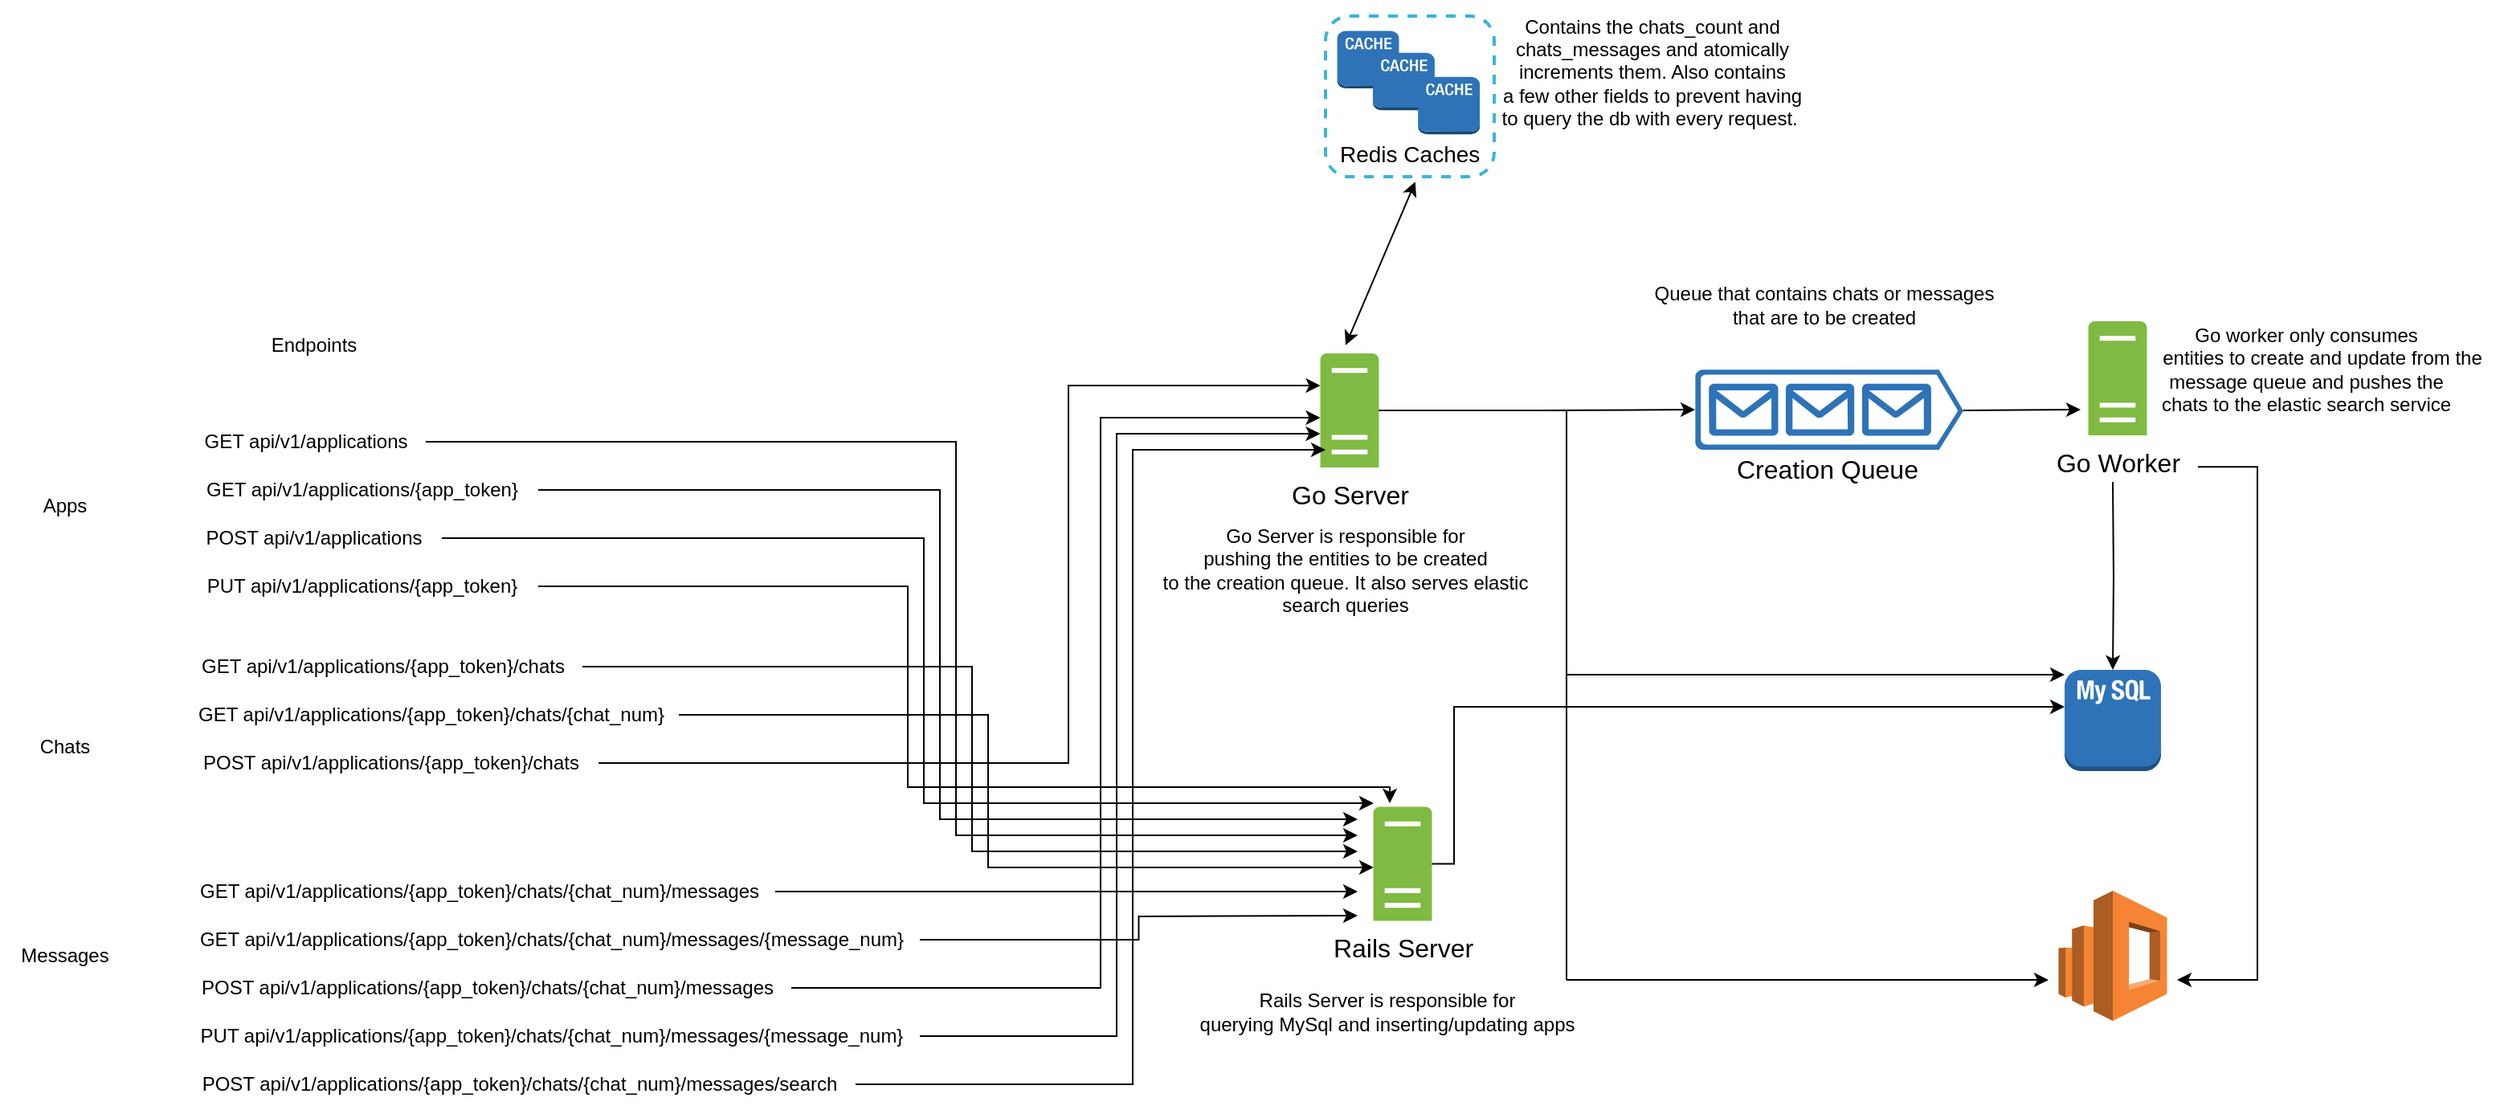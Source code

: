 <mxfile version="20.4.0" type="device"><diagram id="x_p-Z5DY2Z2nUm060mlr" name="Page-1"><mxGraphModel dx="1752" dy="1954" grid="1" gridSize="10" guides="1" tooltips="1" connect="1" arrows="1" fold="1" page="1" pageScale="1" pageWidth="850" pageHeight="1100" math="0" shadow="0"><root><mxCell id="0"/><mxCell id="1" parent="0"/><mxCell id="xr6bhBgI--NcrPvy5kKK-59" value="Endpoints" style="text;html=1;align=center;verticalAlign=middle;resizable=0;points=[];autosize=1;strokeColor=none;fillColor=none;" vertex="1" parent="1"><mxGeometry x="100" y="150" width="80" height="30" as="geometry"/></mxCell><mxCell id="xr6bhBgI--NcrPvy5kKK-60" style="edgeStyle=orthogonalEdgeStyle;rounded=0;orthogonalLoop=1;jettySize=auto;html=1;" edge="1" parent="1" source="xr6bhBgI--NcrPvy5kKK-61"><mxGeometry relative="1" as="geometry"><mxPoint x="800" y="450" as="targetPoint"/><Array as="points"><mxPoint x="520" y="285"/></Array></mxGeometry></mxCell><mxCell id="xr6bhBgI--NcrPvy5kKK-61" value="POST api/v1/applications" style="text;html=1;align=center;verticalAlign=middle;resizable=0;points=[];autosize=1;strokeColor=none;fillColor=none;" vertex="1" parent="1"><mxGeometry x="60" y="270" width="160" height="30" as="geometry"/></mxCell><mxCell id="xr6bhBgI--NcrPvy5kKK-62" style="edgeStyle=orthogonalEdgeStyle;rounded=0;orthogonalLoop=1;jettySize=auto;html=1;" edge="1" parent="1" source="xr6bhBgI--NcrPvy5kKK-63"><mxGeometry relative="1" as="geometry"><mxPoint x="790" y="470" as="targetPoint"/><Array as="points"><mxPoint x="540" y="225"/><mxPoint x="540" y="470"/><mxPoint x="790" y="470"/></Array></mxGeometry></mxCell><mxCell id="xr6bhBgI--NcrPvy5kKK-63" value="GET api/v1/applications" style="text;html=1;align=center;verticalAlign=middle;resizable=0;points=[];autosize=1;strokeColor=none;fillColor=none;" vertex="1" parent="1"><mxGeometry x="60" y="210" width="150" height="30" as="geometry"/></mxCell><mxCell id="xr6bhBgI--NcrPvy5kKK-64" style="edgeStyle=orthogonalEdgeStyle;rounded=0;orthogonalLoop=1;jettySize=auto;html=1;" edge="1" parent="1" source="xr6bhBgI--NcrPvy5kKK-65"><mxGeometry relative="1" as="geometry"><mxPoint x="790" y="460" as="targetPoint"/><Array as="points"><mxPoint x="530" y="255"/><mxPoint x="530" y="460"/><mxPoint x="790" y="460"/></Array></mxGeometry></mxCell><mxCell id="xr6bhBgI--NcrPvy5kKK-65" value="GET api/v1/applications/{app_token}" style="text;html=1;align=center;verticalAlign=middle;resizable=0;points=[];autosize=1;strokeColor=none;fillColor=none;" vertex="1" parent="1"><mxGeometry x="60" y="240" width="220" height="30" as="geometry"/></mxCell><mxCell id="xr6bhBgI--NcrPvy5kKK-66" style="edgeStyle=orthogonalEdgeStyle;rounded=0;orthogonalLoop=1;jettySize=auto;html=1;" edge="1" parent="1" source="xr6bhBgI--NcrPvy5kKK-67" target="xr6bhBgI--NcrPvy5kKK-89"><mxGeometry relative="1" as="geometry"><mxPoint x="590" y="200" as="targetPoint"/><Array as="points"><mxPoint x="610" y="425"/><mxPoint x="610" y="190"/></Array></mxGeometry></mxCell><mxCell id="xr6bhBgI--NcrPvy5kKK-67" value="POST api/v1/applications/{app_token}/chats" style="text;html=1;align=center;verticalAlign=middle;resizable=0;points=[];autosize=1;strokeColor=none;fillColor=none;" vertex="1" parent="1"><mxGeometry x="57.5" y="410" width="260" height="30" as="geometry"/></mxCell><mxCell id="xr6bhBgI--NcrPvy5kKK-70" style="edgeStyle=orthogonalEdgeStyle;rounded=0;orthogonalLoop=1;jettySize=auto;html=1;" edge="1" parent="1" source="xr6bhBgI--NcrPvy5kKK-71"><mxGeometry relative="1" as="geometry"><mxPoint x="790" y="480" as="targetPoint"/><Array as="points"><mxPoint x="550" y="365"/><mxPoint x="550" y="480"/><mxPoint x="790" y="480"/></Array></mxGeometry></mxCell><mxCell id="xr6bhBgI--NcrPvy5kKK-71" value="GET api/v1/applications/{app_token}/chats" style="text;html=1;align=center;verticalAlign=middle;resizable=0;points=[];autosize=1;strokeColor=none;fillColor=none;" vertex="1" parent="1"><mxGeometry x="57.5" y="350" width="250" height="30" as="geometry"/></mxCell><mxCell id="xr6bhBgI--NcrPvy5kKK-72" style="edgeStyle=orthogonalEdgeStyle;rounded=0;orthogonalLoop=1;jettySize=auto;html=1;entryX=0.006;entryY=0.532;entryDx=0;entryDy=0;entryPerimeter=0;" edge="1" parent="1" source="xr6bhBgI--NcrPvy5kKK-73" target="xr6bhBgI--NcrPvy5kKK-86"><mxGeometry relative="1" as="geometry"><mxPoint x="800" y="510" as="targetPoint"/><Array as="points"><mxPoint x="560" y="395"/><mxPoint x="560" y="490"/></Array></mxGeometry></mxCell><mxCell id="xr6bhBgI--NcrPvy5kKK-73" value="GET api/v1/applications/{app_token}/chats/{chat_num}" style="text;html=1;align=center;verticalAlign=middle;resizable=0;points=[];autosize=1;strokeColor=none;fillColor=none;" vertex="1" parent="1"><mxGeometry x="57.5" y="380" width="310" height="30" as="geometry"/></mxCell><mxCell id="xr6bhBgI--NcrPvy5kKK-74" style="edgeStyle=orthogonalEdgeStyle;rounded=0;orthogonalLoop=1;jettySize=auto;html=1;" edge="1" parent="1" source="xr6bhBgI--NcrPvy5kKK-75" target="xr6bhBgI--NcrPvy5kKK-89"><mxGeometry relative="1" as="geometry"><mxPoint x="610" y="220" as="targetPoint"/><Array as="points"><mxPoint x="630" y="565"/><mxPoint x="630" y="210"/></Array></mxGeometry></mxCell><mxCell id="xr6bhBgI--NcrPvy5kKK-75" value="POST api/v1/applications/{app_token}/chats/{chat_num}/messages" style="text;html=1;align=center;verticalAlign=middle;resizable=0;points=[];autosize=1;strokeColor=none;fillColor=none;" vertex="1" parent="1"><mxGeometry x="57.5" y="550" width="380" height="30" as="geometry"/></mxCell><mxCell id="xr6bhBgI--NcrPvy5kKK-76" style="edgeStyle=orthogonalEdgeStyle;rounded=0;orthogonalLoop=1;jettySize=auto;html=1;" edge="1" parent="1" source="xr6bhBgI--NcrPvy5kKK-77" target="xr6bhBgI--NcrPvy5kKK-89"><mxGeometry relative="1" as="geometry"><mxPoint x="760" y="220" as="targetPoint"/><Array as="points"><mxPoint x="640" y="595"/><mxPoint x="640" y="220"/></Array></mxGeometry></mxCell><mxCell id="xr6bhBgI--NcrPvy5kKK-77" value="PUT api/v1/applications/{app_token}/chats/{chat_num}/messages/{message_num}" style="text;html=1;align=center;verticalAlign=middle;resizable=0;points=[];autosize=1;strokeColor=none;fillColor=none;" vertex="1" parent="1"><mxGeometry x="57.5" y="580" width="460" height="30" as="geometry"/></mxCell><mxCell id="xr6bhBgI--NcrPvy5kKK-78" style="edgeStyle=orthogonalEdgeStyle;rounded=0;orthogonalLoop=1;jettySize=auto;html=1;" edge="1" parent="1" source="xr6bhBgI--NcrPvy5kKK-79"><mxGeometry relative="1" as="geometry"><mxPoint x="790" y="505" as="targetPoint"/></mxGeometry></mxCell><mxCell id="xr6bhBgI--NcrPvy5kKK-79" value="GET api/v1/applications/{app_token}/chats/{chat_num}/messages" style="text;html=1;align=center;verticalAlign=middle;resizable=0;points=[];autosize=1;strokeColor=none;fillColor=none;" vertex="1" parent="1"><mxGeometry x="57.5" y="490" width="370" height="30" as="geometry"/></mxCell><mxCell id="xr6bhBgI--NcrPvy5kKK-80" style="edgeStyle=orthogonalEdgeStyle;rounded=0;orthogonalLoop=1;jettySize=auto;html=1;" edge="1" parent="1" source="xr6bhBgI--NcrPvy5kKK-81"><mxGeometry relative="1" as="geometry"><mxPoint x="790" y="520" as="targetPoint"/></mxGeometry></mxCell><mxCell id="xr6bhBgI--NcrPvy5kKK-81" value="GET api/v1/applications/{app_token}/chats/{chat_num}/messages/{message_num}" style="text;html=1;align=center;verticalAlign=middle;resizable=0;points=[];autosize=1;strokeColor=none;fillColor=none;" vertex="1" parent="1"><mxGeometry x="57.5" y="520" width="460" height="30" as="geometry"/></mxCell><mxCell id="xr6bhBgI--NcrPvy5kKK-82" value="Apps" style="text;html=1;align=center;verticalAlign=middle;resizable=0;points=[];autosize=1;strokeColor=none;fillColor=none;" vertex="1" parent="1"><mxGeometry x="-40" y="250" width="50" height="30" as="geometry"/></mxCell><mxCell id="xr6bhBgI--NcrPvy5kKK-83" value="Chats" style="text;html=1;align=center;verticalAlign=middle;resizable=0;points=[];autosize=1;strokeColor=none;fillColor=none;" vertex="1" parent="1"><mxGeometry x="-40" y="400" width="50" height="30" as="geometry"/></mxCell><mxCell id="xr6bhBgI--NcrPvy5kKK-84" value="Messages" style="text;html=1;align=center;verticalAlign=middle;resizable=0;points=[];autosize=1;strokeColor=none;fillColor=none;" vertex="1" parent="1"><mxGeometry x="-55" y="530" width="80" height="30" as="geometry"/></mxCell><mxCell id="xr6bhBgI--NcrPvy5kKK-85" value="" style="group" vertex="1" connectable="0" parent="1"><mxGeometry x="788" y="452.21" width="105" height="105.58" as="geometry"/></mxCell><mxCell id="xr6bhBgI--NcrPvy5kKK-86" value="" style="shadow=0;dashed=0;html=1;strokeColor=none;labelPosition=center;verticalLabelPosition=bottom;verticalAlign=top;shape=mxgraph.office.servers.server_generic;fillColor=#7FBA42;fontSize=14;fontColor=#000000;align=center;aspect=fixed;" vertex="1" parent="xr6bhBgI--NcrPvy5kKK-85"><mxGeometry x="11.77" width="36.451" height="70.983" as="geometry"/></mxCell><mxCell id="xr6bhBgI--NcrPvy5kKK-87" value="Rails Server" style="text;html=1;resizable=0;points=[];autosize=1;align=center;verticalAlign=top;spacingTop=-4;fontSize=16;" vertex="1" parent="xr6bhBgI--NcrPvy5kKK-85"><mxGeometry x="-25" y="75.58" width="110" height="30" as="geometry"/></mxCell><mxCell id="xr6bhBgI--NcrPvy5kKK-88" value="" style="group" vertex="1" connectable="0" parent="1"><mxGeometry x="755" y="170" width="105" height="105.58" as="geometry"/></mxCell><mxCell id="xr6bhBgI--NcrPvy5kKK-89" value="" style="shadow=0;dashed=0;html=1;strokeColor=none;labelPosition=center;verticalLabelPosition=bottom;verticalAlign=top;shape=mxgraph.office.servers.server_generic;fillColor=#7FBA42;fontSize=14;fontColor=#000000;align=center;aspect=fixed;" vertex="1" parent="xr6bhBgI--NcrPvy5kKK-88"><mxGeometry x="11.77" width="36.451" height="70.983" as="geometry"/></mxCell><mxCell id="xr6bhBgI--NcrPvy5kKK-90" value="Go Server" style="text;html=1;resizable=0;points=[];autosize=1;align=center;verticalAlign=top;spacingTop=-4;fontSize=16;" vertex="1" parent="xr6bhBgI--NcrPvy5kKK-88"><mxGeometry x="-20" y="75.58" width="100" height="30" as="geometry"/></mxCell><mxCell id="xr6bhBgI--NcrPvy5kKK-91" value="" style="group" vertex="1" connectable="0" parent="1"><mxGeometry x="770" y="-40" width="131.526" height="103.156" as="geometry"/></mxCell><mxCell id="xr6bhBgI--NcrPvy5kKK-92" value="" style="whiteSpace=wrap;html=1;rounded=1;strokeColor=#3AB4DA;fillColor=none;gradientColor=none;fontSize=15;align=center;strokeWidth=2;dashed=1;" vertex="1" parent="xr6bhBgI--NcrPvy5kKK-91"><mxGeometry width="105" height="100" as="geometry"/></mxCell><mxCell id="xr6bhBgI--NcrPvy5kKK-93" value="&lt;font style=&quot;font-size: 14px&quot;&gt;Redis Caches&lt;/font&gt;" style="text;html=1;resizable=0;points=[];autosize=1;align=left;verticalAlign=top;spacingTop=-4;fontSize=16;" vertex="1" parent="xr6bhBgI--NcrPvy5kKK-91"><mxGeometry x="7.286" y="73.156" width="110" height="30" as="geometry"/></mxCell><mxCell id="xr6bhBgI--NcrPvy5kKK-94" value="" style="shape=mxgraph.aws2.database.elasticcache_node;html=1;strokeColor=none;verticalLabelPosition=bottom;verticalAlign=top;shadow=0;dashed=0;rounded=1;fillColor=#7edcfc;gradientColor=none;fontSize=16;align=center;" vertex="1" parent="xr6bhBgI--NcrPvy5kKK-91"><mxGeometry x="7.285" y="9.286" width="38.451" height="35.714" as="geometry"/></mxCell><mxCell id="xr6bhBgI--NcrPvy5kKK-95" value="" style="shape=mxgraph.aws2.database.elasticcache_node;html=1;strokeColor=none;verticalLabelPosition=bottom;verticalAlign=top;shadow=0;dashed=0;rounded=1;fillColor=#7edcfc;gradientColor=none;fontSize=16;align=center;" vertex="1" parent="xr6bhBgI--NcrPvy5kKK-91"><mxGeometry x="29.468" y="22.922" width="38.451" height="35.714" as="geometry"/></mxCell><mxCell id="xr6bhBgI--NcrPvy5kKK-96" value="" style="shape=mxgraph.aws2.database.elasticcache_node;html=1;strokeColor=none;verticalLabelPosition=bottom;verticalAlign=top;shadow=0;dashed=0;rounded=1;fillColor=#7edcfc;gradientColor=none;fontSize=16;align=center;" vertex="1" parent="xr6bhBgI--NcrPvy5kKK-91"><mxGeometry x="57.567" y="37.857" width="38.451" height="35.714" as="geometry"/></mxCell><mxCell id="xr6bhBgI--NcrPvy5kKK-97" value="" style="endArrow=classic;startArrow=classic;html=1;rounded=0;exitX=0.433;exitY=-0.072;exitDx=0;exitDy=0;exitPerimeter=0;" edge="1" parent="1" source="xr6bhBgI--NcrPvy5kKK-89" target="xr6bhBgI--NcrPvy5kKK-93"><mxGeometry width="50" height="50" relative="1" as="geometry"><mxPoint x="840" y="220" as="sourcePoint"/><mxPoint x="890" y="170" as="targetPoint"/><Array as="points"/></mxGeometry></mxCell><mxCell id="xr6bhBgI--NcrPvy5kKK-98" value="Contains the chats_count and &lt;br&gt;chats_messages&amp;nbsp;and atomically&lt;br&gt;increments them. Also contains&lt;br&gt;a few other fields to prevent having&lt;br&gt;to query the db with every request.&amp;nbsp;" style="text;html=1;align=center;verticalAlign=middle;resizable=0;points=[];autosize=1;strokeColor=none;fillColor=none;" vertex="1" parent="1"><mxGeometry x="868" y="-50" width="210" height="90" as="geometry"/></mxCell><mxCell id="xr6bhBgI--NcrPvy5kKK-99" value="" style="group" vertex="1" connectable="0" parent="1"><mxGeometry x="1000" y="180" width="188" height="82" as="geometry"/></mxCell><mxCell id="xr6bhBgI--NcrPvy5kKK-100" value="" style="verticalLabelPosition=bottom;html=1;verticalAlign=top;strokeColor=none;fillColor=#2E73B8;shape=mxgraph.azure.queue_generic;fontSize=14;fontColor=#000000;align=center;aspect=fixed;" vertex="1" parent="xr6bhBgI--NcrPvy5kKK-99"><mxGeometry width="167" height="50" as="geometry"/></mxCell><mxCell id="xr6bhBgI--NcrPvy5kKK-101" value="Creation Queue" style="text;html=1;resizable=0;points=[];autosize=1;align=left;verticalAlign=top;spacingTop=-4;fontSize=16;" vertex="1" parent="xr6bhBgI--NcrPvy5kKK-99"><mxGeometry x="24" y="50" width="140" height="30" as="geometry"/></mxCell><mxCell id="xr6bhBgI--NcrPvy5kKK-102" value="Queue that contains chats or messages&lt;br&gt;that are to be created" style="text;html=1;align=center;verticalAlign=middle;resizable=0;points=[];autosize=1;strokeColor=none;fillColor=none;" vertex="1" parent="1"><mxGeometry x="965" y="120" width="230" height="40" as="geometry"/></mxCell><mxCell id="xr6bhBgI--NcrPvy5kKK-103" style="edgeStyle=orthogonalEdgeStyle;rounded=0;orthogonalLoop=1;jettySize=auto;html=1;entryX=0;entryY=0.5;entryDx=0;entryDy=0;entryPerimeter=0;" edge="1" parent="1" source="xr6bhBgI--NcrPvy5kKK-89" target="xr6bhBgI--NcrPvy5kKK-100"><mxGeometry relative="1" as="geometry"/></mxCell><mxCell id="xr6bhBgI--NcrPvy5kKK-104" style="edgeStyle=orthogonalEdgeStyle;rounded=0;orthogonalLoop=1;jettySize=auto;html=1;exitX=1;exitY=0.51;exitDx=0;exitDy=0;exitPerimeter=0;" edge="1" parent="1" source="xr6bhBgI--NcrPvy5kKK-100"><mxGeometry relative="1" as="geometry"><mxPoint x="1240" y="205" as="targetPoint"/></mxGeometry></mxCell><mxCell id="xr6bhBgI--NcrPvy5kKK-105" value="" style="group" vertex="1" connectable="0" parent="1"><mxGeometry x="1233" y="150" width="105" height="105.58" as="geometry"/></mxCell><mxCell id="xr6bhBgI--NcrPvy5kKK-106" value="" style="shadow=0;dashed=0;html=1;strokeColor=none;labelPosition=center;verticalLabelPosition=bottom;verticalAlign=top;shape=mxgraph.office.servers.server_generic;fillColor=#7FBA42;fontSize=14;fontColor=#000000;align=center;aspect=fixed;" vertex="1" parent="xr6bhBgI--NcrPvy5kKK-105"><mxGeometry x="11.77" width="36.451" height="70.983" as="geometry"/></mxCell><mxCell id="xr6bhBgI--NcrPvy5kKK-107" value="Go Worker" style="text;html=1;resizable=0;points=[];autosize=1;align=center;verticalAlign=top;spacingTop=-4;fontSize=16;" vertex="1" parent="xr6bhBgI--NcrPvy5kKK-105"><mxGeometry x="-20" y="75.58" width="100" height="30" as="geometry"/></mxCell><mxCell id="xr6bhBgI--NcrPvy5kKK-108" value="" style="outlineConnect=0;dashed=0;verticalLabelPosition=bottom;verticalAlign=top;align=center;html=1;shape=mxgraph.aws3.mysql_db_instance_2;fillColor=#2E73B8;gradientColor=none;" vertex="1" parent="1"><mxGeometry x="1230" y="367" width="60" height="63" as="geometry"/></mxCell><mxCell id="xr6bhBgI--NcrPvy5kKK-109" value="" style="outlineConnect=0;dashed=0;verticalLabelPosition=bottom;verticalAlign=top;align=center;html=1;shape=mxgraph.aws3.elasticsearch_service;fillColor=#F58534;gradientColor=none;" vertex="1" parent="1"><mxGeometry x="1226.25" y="504.5" width="67.5" height="81" as="geometry"/></mxCell><mxCell id="xr6bhBgI--NcrPvy5kKK-110" value="Go worker only consumes&lt;br&gt;&amp;nbsp; &amp;nbsp; &amp;nbsp; entities to create and update from the &lt;br&gt;message queue and pushes the&lt;br&gt;chats to the elastic search service" style="text;html=1;align=center;verticalAlign=middle;resizable=0;points=[];autosize=1;strokeColor=none;fillColor=none;" vertex="1" parent="1"><mxGeometry x="1260" y="145" width="240" height="70" as="geometry"/></mxCell><mxCell id="xr6bhBgI--NcrPvy5kKK-111" style="edgeStyle=orthogonalEdgeStyle;rounded=0;orthogonalLoop=1;jettySize=auto;html=1;entryX=0.5;entryY=0;entryDx=0;entryDy=0;entryPerimeter=0;" edge="1" parent="1" target="xr6bhBgI--NcrPvy5kKK-108"><mxGeometry relative="1" as="geometry"><mxPoint x="1260" y="250" as="sourcePoint"/></mxGeometry></mxCell><mxCell id="xr6bhBgI--NcrPvy5kKK-112" style="edgeStyle=orthogonalEdgeStyle;rounded=0;orthogonalLoop=1;jettySize=auto;html=1;" edge="1" parent="1" source="xr6bhBgI--NcrPvy5kKK-107"><mxGeometry relative="1" as="geometry"><mxPoint x="1300" y="560" as="targetPoint"/><Array as="points"><mxPoint x="1350" y="241"/><mxPoint x="1350" y="560"/></Array></mxGeometry></mxCell><mxCell id="xr6bhBgI--NcrPvy5kKK-113" style="edgeStyle=orthogonalEdgeStyle;rounded=0;orthogonalLoop=1;jettySize=auto;html=1;" edge="1" parent="1" source="xr6bhBgI--NcrPvy5kKK-86"><mxGeometry relative="1" as="geometry"><mxPoint x="1230" y="390" as="targetPoint"/><Array as="points"><mxPoint x="850" y="488"/><mxPoint x="850" y="390"/><mxPoint x="1230" y="390"/></Array></mxGeometry></mxCell><mxCell id="xr6bhBgI--NcrPvy5kKK-114" value="Go Server is responsible for&lt;br&gt;pushing the entities to be created&lt;br&gt;to the creation queue. It also serves elastic&lt;br&gt;search queries" style="text;html=1;align=center;verticalAlign=middle;resizable=0;points=[];autosize=1;strokeColor=none;fillColor=none;" vertex="1" parent="1"><mxGeometry x="656.53" y="270" width="250" height="70" as="geometry"/></mxCell><mxCell id="xr6bhBgI--NcrPvy5kKK-115" style="edgeStyle=orthogonalEdgeStyle;rounded=0;orthogonalLoop=1;jettySize=auto;html=1;" edge="1" parent="1" source="xr6bhBgI--NcrPvy5kKK-89" target="xr6bhBgI--NcrPvy5kKK-108"><mxGeometry relative="1" as="geometry"><mxPoint x="930" y="370" as="targetPoint"/><Array as="points"><mxPoint x="920" y="206"/><mxPoint x="920" y="370"/></Array></mxGeometry></mxCell><mxCell id="xr6bhBgI--NcrPvy5kKK-116" value="Rails Server is responsible for&lt;br&gt;querying MySql and inserting/updating apps" style="text;html=1;align=center;verticalAlign=middle;resizable=0;points=[];autosize=1;strokeColor=none;fillColor=none;" vertex="1" parent="1"><mxGeometry x="677.5" y="560" width="260" height="40" as="geometry"/></mxCell><mxCell id="xr6bhBgI--NcrPvy5kKK-118" style="edgeStyle=orthogonalEdgeStyle;rounded=0;orthogonalLoop=1;jettySize=auto;html=1;" edge="1" parent="1" source="xr6bhBgI--NcrPvy5kKK-117"><mxGeometry relative="1" as="geometry"><mxPoint x="810" y="450" as="targetPoint"/><Array as="points"><mxPoint x="510" y="315"/><mxPoint x="510" y="440"/><mxPoint x="810" y="440"/></Array></mxGeometry></mxCell><mxCell id="xr6bhBgI--NcrPvy5kKK-117" value="PUT api/v1/applications/{app_token}" style="text;html=1;align=center;verticalAlign=middle;resizable=0;points=[];autosize=1;strokeColor=none;fillColor=none;" vertex="1" parent="1"><mxGeometry x="60" y="300" width="220" height="30" as="geometry"/></mxCell><mxCell id="xr6bhBgI--NcrPvy5kKK-120" style="edgeStyle=orthogonalEdgeStyle;rounded=0;orthogonalLoop=1;jettySize=auto;html=1;" edge="1" parent="1" source="xr6bhBgI--NcrPvy5kKK-119"><mxGeometry relative="1" as="geometry"><mxPoint x="770" y="230" as="targetPoint"/><Array as="points"><mxPoint x="650" y="625"/><mxPoint x="650" y="230"/></Array></mxGeometry></mxCell><mxCell id="xr6bhBgI--NcrPvy5kKK-119" value="POST api/v1/applications/{app_token}/chats/{chat_num}/messages/search" style="text;html=1;align=center;verticalAlign=middle;resizable=0;points=[];autosize=1;strokeColor=none;fillColor=none;" vertex="1" parent="1"><mxGeometry x="57.5" y="610" width="420" height="30" as="geometry"/></mxCell><mxCell id="xr6bhBgI--NcrPvy5kKK-122" value="" style="endArrow=none;html=1;rounded=0;" edge="1" parent="1"><mxGeometry width="50" height="50" relative="1" as="geometry"><mxPoint x="920" y="560" as="sourcePoint"/><mxPoint x="920" y="370" as="targetPoint"/></mxGeometry></mxCell><mxCell id="xr6bhBgI--NcrPvy5kKK-123" value="" style="endArrow=classic;html=1;rounded=0;" edge="1" parent="1"><mxGeometry width="50" height="50" relative="1" as="geometry"><mxPoint x="920" y="560" as="sourcePoint"/><mxPoint x="1220" y="560" as="targetPoint"/></mxGeometry></mxCell></root></mxGraphModel></diagram></mxfile>